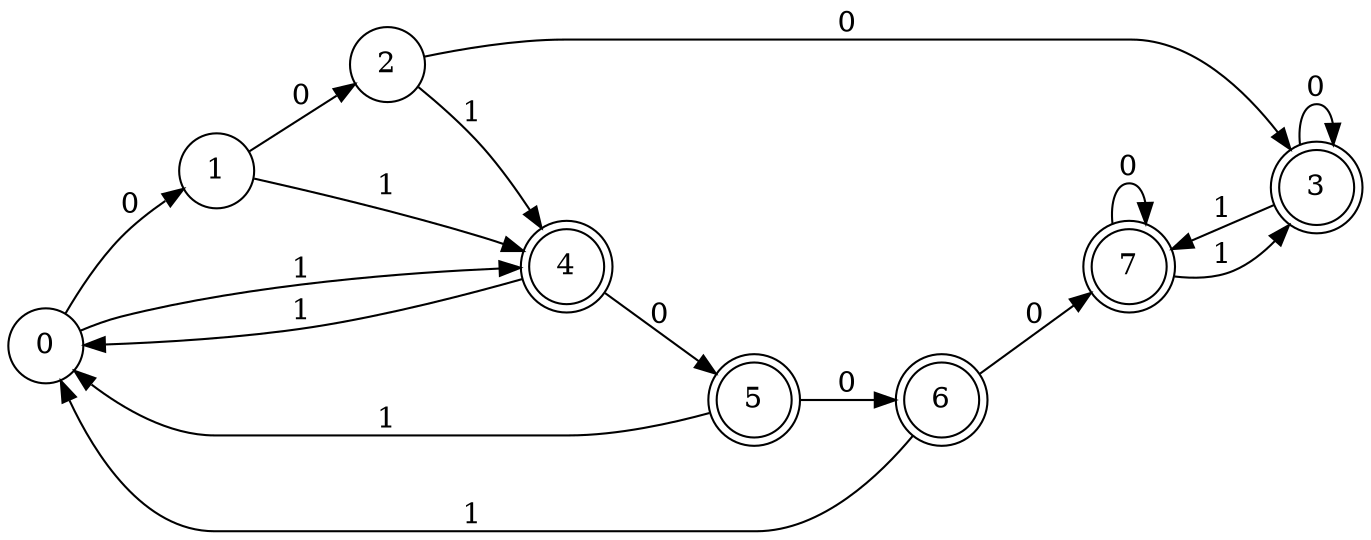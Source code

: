 digraph DFA {
	rankdir=LR;	0 [shape=circle];
	0 -> 1 [label="0"];
	0 -> 4 [label="1"];
	1 [shape=circle];
	1 -> 2 [label="0"];
	1 -> 4 [label="1"];
	2 [shape=circle];
	2 -> 3 [label="0"];
	2 -> 4 [label="1"];
	3 [shape=doublecircle];
	3 -> 3 [label="0"];
	3 -> 7 [label="1"];
	4 [shape=doublecircle];
	4 -> 5 [label="0"];
	4 -> 0 [label="1"];
	5 [shape=doublecircle];
	5 -> 6 [label="0"];
	5 -> 0 [label="1"];
	6 [shape=doublecircle];
	6 -> 7 [label="0"];
	6 -> 0 [label="1"];
	7 [shape=doublecircle];
	7 -> 7 [label="0"];
	7 -> 3 [label="1"];
}
